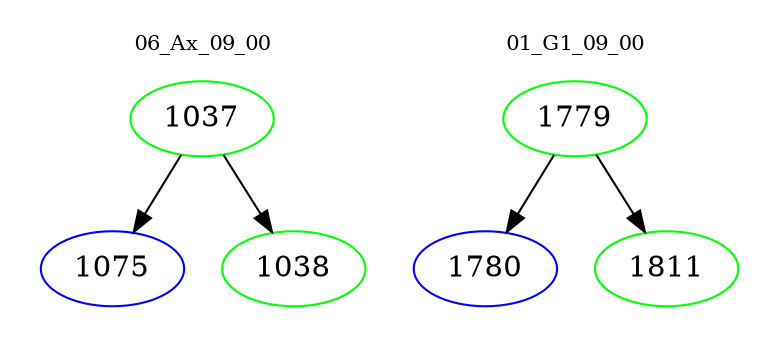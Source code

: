 digraph{
subgraph cluster_0 {
color = white
label = "06_Ax_09_00";
fontsize=10;
T0_1037 [label="1037", color="green"]
T0_1037 -> T0_1075 [color="black"]
T0_1075 [label="1075", color="blue"]
T0_1037 -> T0_1038 [color="black"]
T0_1038 [label="1038", color="green"]
}
subgraph cluster_1 {
color = white
label = "01_G1_09_00";
fontsize=10;
T1_1779 [label="1779", color="green"]
T1_1779 -> T1_1780 [color="black"]
T1_1780 [label="1780", color="blue"]
T1_1779 -> T1_1811 [color="black"]
T1_1811 [label="1811", color="green"]
}
}
